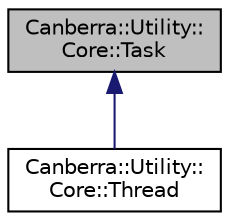 digraph "Canberra::Utility::Core::Task"
{
  edge [fontname="Helvetica",fontsize="10",labelfontname="Helvetica",labelfontsize="10"];
  node [fontname="Helvetica",fontsize="10",shape=record];
  Node0 [label="Canberra::Utility::\lCore::Task",height=0.2,width=0.4,color="black", fillcolor="grey75", style="filled", fontcolor="black"];
  Node0 -> Node1 [dir="back",color="midnightblue",fontsize="10",style="solid",fontname="Helvetica"];
  Node1 [label="Canberra::Utility::\lCore::Thread",height=0.2,width=0.4,color="black", fillcolor="white", style="filled",URL="$d8/d91/class_canberra_1_1_utility_1_1_core_1_1_thread.html"];
}
